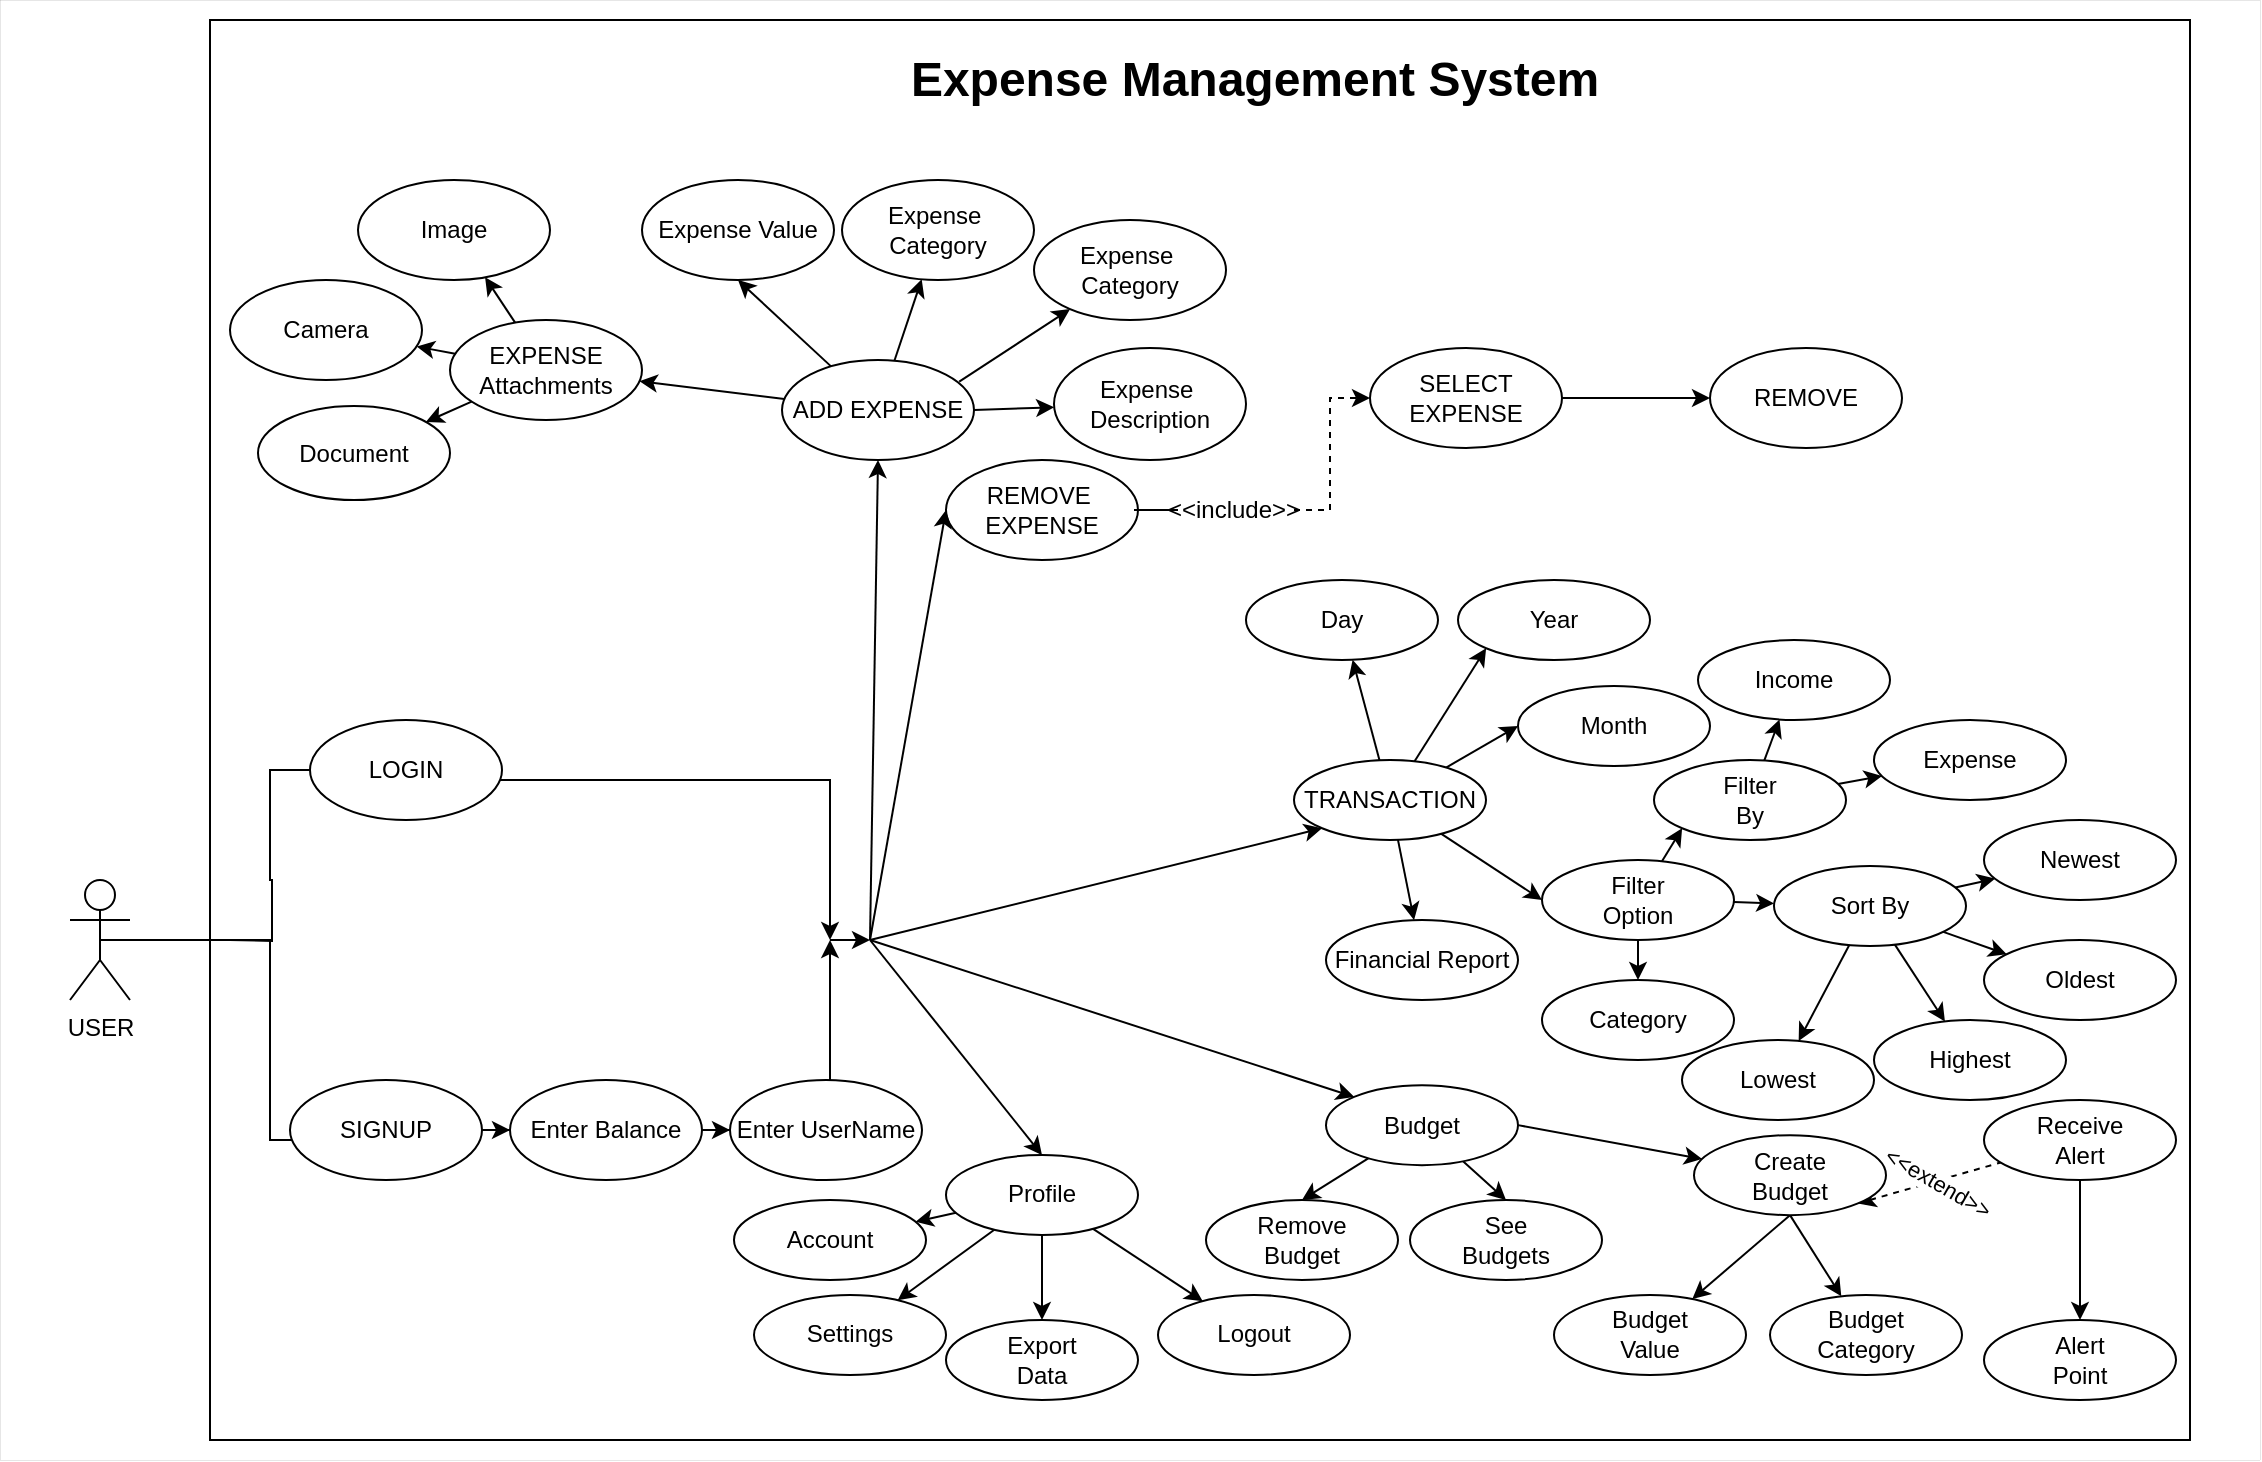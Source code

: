 <mxfile version="20.6.0" type="github">
  <diagram id="kMfJ55h3UKYqr6iciaz8" name="Page-1">
    <mxGraphModel dx="2249" dy="1855" grid="1" gridSize="10" guides="1" tooltips="1" connect="1" arrows="1" fold="1" page="1" pageScale="1" pageWidth="827" pageHeight="1169" math="0" shadow="0">
      <root>
        <mxCell id="0" />
        <mxCell id="1" parent="0" />
        <mxCell id="63GdLwM-r-2odrJ0A331-119" value="" style="rounded=0;whiteSpace=wrap;html=1;fillColor=none;" vertex="1" parent="1">
          <mxGeometry x="-60" y="-160" width="990" height="710" as="geometry" />
        </mxCell>
        <mxCell id="63GdLwM-r-2odrJ0A331-123" value="" style="rounded=0;whiteSpace=wrap;html=1;fillColor=none;strokeWidth=0;" vertex="1" parent="1">
          <mxGeometry x="-165" y="-170" width="1130" height="730" as="geometry" />
        </mxCell>
        <mxCell id="63GdLwM-r-2odrJ0A331-6" style="edgeStyle=orthogonalEdgeStyle;rounded=0;orthogonalLoop=1;jettySize=auto;html=1;entryX=0;entryY=0.5;entryDx=0;entryDy=0;endArrow=none;endFill=0;" edge="1" parent="1" target="63GdLwM-r-2odrJ0A331-4">
          <mxGeometry relative="1" as="geometry">
            <mxPoint x="-50" y="300" as="sourcePoint" />
          </mxGeometry>
        </mxCell>
        <mxCell id="6Lm_i7tMnPeAvsVVQIEV-1" value="USER" style="shape=umlActor;verticalLabelPosition=bottom;verticalAlign=top;html=1;outlineConnect=0;" parent="1" vertex="1">
          <mxGeometry x="-130" y="270" width="30" height="60" as="geometry" />
        </mxCell>
        <mxCell id="6Lm_i7tMnPeAvsVVQIEV-2" value="REMOVE" style="ellipse;whiteSpace=wrap;html=1;" parent="1" vertex="1">
          <mxGeometry x="690" y="4" width="96" height="50" as="geometry" />
        </mxCell>
        <mxCell id="6Lm_i7tMnPeAvsVVQIEV-25" style="orthogonalLoop=1;jettySize=auto;html=1;entryX=0.5;entryY=1;entryDx=0;entryDy=0;rounded=0;" parent="1" source="6Lm_i7tMnPeAvsVVQIEV-5" edge="1" target="6Lm_i7tMnPeAvsVVQIEV-10">
          <mxGeometry relative="1" as="geometry">
            <mxPoint x="406" y="260" as="targetPoint" />
          </mxGeometry>
        </mxCell>
        <mxCell id="63GdLwM-r-2odrJ0A331-39" style="edgeStyle=none;rounded=0;orthogonalLoop=1;jettySize=auto;html=1;startArrow=none;startFill=0;endArrow=classic;endFill=1;" edge="1" parent="1" source="6Lm_i7tMnPeAvsVVQIEV-5" target="63GdLwM-r-2odrJ0A331-38">
          <mxGeometry relative="1" as="geometry" />
        </mxCell>
        <mxCell id="6Lm_i7tMnPeAvsVVQIEV-5" value="ADD EXPENSE" style="ellipse;whiteSpace=wrap;html=1;" parent="1" vertex="1">
          <mxGeometry x="226" y="10" width="96" height="50" as="geometry" />
        </mxCell>
        <mxCell id="6Lm_i7tMnPeAvsVVQIEV-26" style="edgeStyle=orthogonalEdgeStyle;rounded=0;orthogonalLoop=1;jettySize=auto;html=1;entryX=0;entryY=0.5;entryDx=0;entryDy=0;startArrow=none;dashed=1;" parent="1" source="63GdLwM-r-2odrJ0A331-124" edge="1" target="6Lm_i7tMnPeAvsVVQIEV-8">
          <mxGeometry relative="1" as="geometry">
            <mxPoint x="424" y="240" as="targetPoint" />
            <Array as="points">
              <mxPoint x="500" y="85" />
              <mxPoint x="500" y="29" />
            </Array>
          </mxGeometry>
        </mxCell>
        <mxCell id="6Lm_i7tMnPeAvsVVQIEV-6" value="REMOVE&amp;nbsp;&lt;br&gt;EXPENSE" style="ellipse;whiteSpace=wrap;html=1;" parent="1" vertex="1">
          <mxGeometry x="308" y="60" width="96" height="50" as="geometry" />
        </mxCell>
        <mxCell id="6Lm_i7tMnPeAvsVVQIEV-32" style="edgeStyle=orthogonalEdgeStyle;rounded=0;orthogonalLoop=1;jettySize=auto;html=1;entryX=0;entryY=0.5;entryDx=0;entryDy=0;" parent="1" source="6Lm_i7tMnPeAvsVVQIEV-8" target="6Lm_i7tMnPeAvsVVQIEV-2" edge="1">
          <mxGeometry relative="1" as="geometry" />
        </mxCell>
        <mxCell id="6Lm_i7tMnPeAvsVVQIEV-8" value="SELECT&lt;br&gt;EXPENSE" style="ellipse;whiteSpace=wrap;html=1;" parent="1" vertex="1">
          <mxGeometry x="520" y="4" width="96" height="50" as="geometry" />
        </mxCell>
        <mxCell id="63GdLwM-r-2odrJ0A331-32" value="" style="rounded=0;orthogonalLoop=1;jettySize=auto;html=1;endArrow=none;endFill=0;startArrow=classic;startFill=1;" edge="1" parent="1" source="6Lm_i7tMnPeAvsVVQIEV-9" target="6Lm_i7tMnPeAvsVVQIEV-5">
          <mxGeometry relative="1" as="geometry" />
        </mxCell>
        <mxCell id="6Lm_i7tMnPeAvsVVQIEV-9" value="Expense&amp;nbsp;&lt;br&gt;Category" style="ellipse;whiteSpace=wrap;html=1;" parent="1" vertex="1">
          <mxGeometry x="256" y="-80" width="96" height="50" as="geometry" />
        </mxCell>
        <mxCell id="6Lm_i7tMnPeAvsVVQIEV-10" value="Expense Value" style="ellipse;whiteSpace=wrap;html=1;" parent="1" vertex="1">
          <mxGeometry x="156" y="-80" width="96" height="50" as="geometry" />
        </mxCell>
        <mxCell id="63GdLwM-r-2odrJ0A331-14" style="edgeStyle=orthogonalEdgeStyle;rounded=0;orthogonalLoop=1;jettySize=auto;html=1;endArrow=classic;endFill=1;" edge="1" parent="1">
          <mxGeometry relative="1" as="geometry">
            <mxPoint x="84" y="220" as="sourcePoint" />
            <mxPoint x="250" y="300" as="targetPoint" />
            <Array as="points">
              <mxPoint x="250" y="220" />
            </Array>
          </mxGeometry>
        </mxCell>
        <mxCell id="63GdLwM-r-2odrJ0A331-4" value="LOGIN" style="ellipse;whiteSpace=wrap;html=1;" vertex="1" parent="1">
          <mxGeometry x="-10" y="190" width="96" height="50" as="geometry" />
        </mxCell>
        <mxCell id="63GdLwM-r-2odrJ0A331-12" style="edgeStyle=orthogonalEdgeStyle;rounded=0;orthogonalLoop=1;jettySize=auto;html=1;endArrow=none;endFill=0;entryX=0.5;entryY=0.5;entryDx=0;entryDy=0;entryPerimeter=0;" edge="1" parent="1" source="63GdLwM-r-2odrJ0A331-5" target="6Lm_i7tMnPeAvsVVQIEV-1">
          <mxGeometry relative="1" as="geometry">
            <mxPoint y="300" as="targetPoint" />
            <Array as="points">
              <mxPoint x="-30" y="400" />
              <mxPoint x="-30" y="300" />
            </Array>
          </mxGeometry>
        </mxCell>
        <mxCell id="63GdLwM-r-2odrJ0A331-21" style="edgeStyle=orthogonalEdgeStyle;rounded=0;orthogonalLoop=1;jettySize=auto;html=1;endArrow=classic;endFill=1;" edge="1" parent="1" source="63GdLwM-r-2odrJ0A331-5" target="63GdLwM-r-2odrJ0A331-20">
          <mxGeometry relative="1" as="geometry" />
        </mxCell>
        <mxCell id="63GdLwM-r-2odrJ0A331-5" value="SIGNUP" style="ellipse;whiteSpace=wrap;html=1;" vertex="1" parent="1">
          <mxGeometry x="-20" y="370" width="96" height="50" as="geometry" />
        </mxCell>
        <mxCell id="63GdLwM-r-2odrJ0A331-16" value="" style="endArrow=classic;html=1;rounded=0;entryX=0.5;entryY=1;entryDx=0;entryDy=0;endFill=1;" edge="1" parent="1" target="6Lm_i7tMnPeAvsVVQIEV-5">
          <mxGeometry width="50" height="50" relative="1" as="geometry">
            <mxPoint x="270" y="300" as="sourcePoint" />
            <mxPoint x="450" y="380" as="targetPoint" />
          </mxGeometry>
        </mxCell>
        <mxCell id="63GdLwM-r-2odrJ0A331-25" style="edgeStyle=orthogonalEdgeStyle;rounded=0;orthogonalLoop=1;jettySize=auto;html=1;endArrow=classic;endFill=1;" edge="1" parent="1" source="63GdLwM-r-2odrJ0A331-20" target="63GdLwM-r-2odrJ0A331-24">
          <mxGeometry relative="1" as="geometry" />
        </mxCell>
        <mxCell id="63GdLwM-r-2odrJ0A331-20" value="Enter Balance" style="ellipse;whiteSpace=wrap;html=1;" vertex="1" parent="1">
          <mxGeometry x="90" y="370" width="96" height="50" as="geometry" />
        </mxCell>
        <mxCell id="63GdLwM-r-2odrJ0A331-30" style="edgeStyle=orthogonalEdgeStyle;rounded=0;orthogonalLoop=1;jettySize=auto;html=1;endArrow=classic;endFill=1;" edge="1" parent="1" source="63GdLwM-r-2odrJ0A331-24">
          <mxGeometry relative="1" as="geometry">
            <mxPoint x="250" y="300" as="targetPoint" />
            <Array as="points">
              <mxPoint x="248" y="370" />
              <mxPoint x="248" y="370" />
            </Array>
          </mxGeometry>
        </mxCell>
        <mxCell id="63GdLwM-r-2odrJ0A331-24" value="Enter UserName" style="ellipse;whiteSpace=wrap;html=1;" vertex="1" parent="1">
          <mxGeometry x="200" y="370" width="96" height="50" as="geometry" />
        </mxCell>
        <mxCell id="63GdLwM-r-2odrJ0A331-35" style="edgeStyle=none;rounded=0;orthogonalLoop=1;jettySize=auto;html=1;entryX=0.923;entryY=0.217;entryDx=0;entryDy=0;entryPerimeter=0;startArrow=classic;startFill=1;endArrow=none;endFill=0;" edge="1" parent="1" source="63GdLwM-r-2odrJ0A331-33" target="6Lm_i7tMnPeAvsVVQIEV-5">
          <mxGeometry relative="1" as="geometry" />
        </mxCell>
        <mxCell id="63GdLwM-r-2odrJ0A331-33" value="Expense&amp;nbsp;&lt;br&gt;Category" style="ellipse;whiteSpace=wrap;html=1;" vertex="1" parent="1">
          <mxGeometry x="352" y="-60" width="96" height="50" as="geometry" />
        </mxCell>
        <mxCell id="63GdLwM-r-2odrJ0A331-37" style="edgeStyle=none;rounded=0;orthogonalLoop=1;jettySize=auto;html=1;entryX=1;entryY=0.5;entryDx=0;entryDy=0;startArrow=classic;startFill=1;endArrow=none;endFill=0;" edge="1" parent="1" source="63GdLwM-r-2odrJ0A331-36" target="6Lm_i7tMnPeAvsVVQIEV-5">
          <mxGeometry relative="1" as="geometry" />
        </mxCell>
        <mxCell id="63GdLwM-r-2odrJ0A331-36" value="Expense&amp;nbsp;&lt;br&gt;Description" style="ellipse;whiteSpace=wrap;html=1;" vertex="1" parent="1">
          <mxGeometry x="362" y="4" width="96" height="56" as="geometry" />
        </mxCell>
        <mxCell id="63GdLwM-r-2odrJ0A331-42" style="edgeStyle=none;rounded=0;orthogonalLoop=1;jettySize=auto;html=1;startArrow=none;startFill=0;endArrow=classic;endFill=1;" edge="1" parent="1" source="63GdLwM-r-2odrJ0A331-38" target="63GdLwM-r-2odrJ0A331-41">
          <mxGeometry relative="1" as="geometry" />
        </mxCell>
        <mxCell id="63GdLwM-r-2odrJ0A331-44" style="edgeStyle=none;rounded=0;orthogonalLoop=1;jettySize=auto;html=1;startArrow=none;startFill=0;endArrow=classic;endFill=1;" edge="1" parent="1" source="63GdLwM-r-2odrJ0A331-38" target="63GdLwM-r-2odrJ0A331-43">
          <mxGeometry relative="1" as="geometry" />
        </mxCell>
        <mxCell id="63GdLwM-r-2odrJ0A331-46" style="edgeStyle=none;rounded=0;orthogonalLoop=1;jettySize=auto;html=1;startArrow=none;startFill=0;endArrow=classic;endFill=1;" edge="1" parent="1" source="63GdLwM-r-2odrJ0A331-38" target="63GdLwM-r-2odrJ0A331-45">
          <mxGeometry relative="1" as="geometry" />
        </mxCell>
        <mxCell id="63GdLwM-r-2odrJ0A331-38" value="EXPENSE&lt;br&gt;Attachments" style="ellipse;whiteSpace=wrap;html=1;" vertex="1" parent="1">
          <mxGeometry x="60" y="-10" width="96" height="50" as="geometry" />
        </mxCell>
        <mxCell id="63GdLwM-r-2odrJ0A331-40" value="" style="endArrow=classic;html=1;rounded=0;entryX=0;entryY=0.5;entryDx=0;entryDy=0;startArrow=none;startFill=0;endFill=1;" edge="1" parent="1" target="6Lm_i7tMnPeAvsVVQIEV-6">
          <mxGeometry width="50" height="50" relative="1" as="geometry">
            <mxPoint x="270" y="300" as="sourcePoint" />
            <mxPoint x="520" y="160" as="targetPoint" />
          </mxGeometry>
        </mxCell>
        <mxCell id="63GdLwM-r-2odrJ0A331-41" value="Camera" style="ellipse;whiteSpace=wrap;html=1;" vertex="1" parent="1">
          <mxGeometry x="-50" y="-30" width="96" height="50" as="geometry" />
        </mxCell>
        <mxCell id="63GdLwM-r-2odrJ0A331-43" value="Image" style="ellipse;whiteSpace=wrap;html=1;" vertex="1" parent="1">
          <mxGeometry x="14" y="-80" width="96" height="50" as="geometry" />
        </mxCell>
        <mxCell id="63GdLwM-r-2odrJ0A331-45" value="Document" style="ellipse;whiteSpace=wrap;html=1;" vertex="1" parent="1">
          <mxGeometry x="-36" y="33" width="96" height="47" as="geometry" />
        </mxCell>
        <mxCell id="63GdLwM-r-2odrJ0A331-48" value="" style="endArrow=classic;html=1;rounded=0;" edge="1" parent="1">
          <mxGeometry width="50" height="50" relative="1" as="geometry">
            <mxPoint x="250" y="300" as="sourcePoint" />
            <mxPoint x="270" y="300" as="targetPoint" />
          </mxGeometry>
        </mxCell>
        <mxCell id="63GdLwM-r-2odrJ0A331-51" style="edgeStyle=none;rounded=0;orthogonalLoop=1;jettySize=auto;html=1;startArrow=none;startFill=0;endArrow=classic;endFill=1;" edge="1" parent="1" source="63GdLwM-r-2odrJ0A331-49" target="63GdLwM-r-2odrJ0A331-50">
          <mxGeometry relative="1" as="geometry" />
        </mxCell>
        <mxCell id="63GdLwM-r-2odrJ0A331-56" style="edgeStyle=none;rounded=0;orthogonalLoop=1;jettySize=auto;html=1;entryX=0;entryY=1;entryDx=0;entryDy=0;startArrow=none;startFill=0;endArrow=classic;endFill=1;" edge="1" parent="1" source="63GdLwM-r-2odrJ0A331-49" target="63GdLwM-r-2odrJ0A331-55">
          <mxGeometry relative="1" as="geometry" />
        </mxCell>
        <mxCell id="63GdLwM-r-2odrJ0A331-62" style="edgeStyle=none;rounded=0;orthogonalLoop=1;jettySize=auto;html=1;entryX=0;entryY=0.5;entryDx=0;entryDy=0;startArrow=none;startFill=0;endArrow=classic;endFill=1;" edge="1" parent="1" source="63GdLwM-r-2odrJ0A331-49" target="63GdLwM-r-2odrJ0A331-59">
          <mxGeometry relative="1" as="geometry" />
        </mxCell>
        <mxCell id="63GdLwM-r-2odrJ0A331-64" style="edgeStyle=none;rounded=0;orthogonalLoop=1;jettySize=auto;html=1;entryX=0;entryY=0.5;entryDx=0;entryDy=0;startArrow=none;startFill=0;endArrow=classic;endFill=1;" edge="1" parent="1" source="63GdLwM-r-2odrJ0A331-49" target="63GdLwM-r-2odrJ0A331-63">
          <mxGeometry relative="1" as="geometry" />
        </mxCell>
        <mxCell id="63GdLwM-r-2odrJ0A331-85" style="edgeStyle=none;rounded=0;orthogonalLoop=1;jettySize=auto;html=1;startArrow=none;startFill=0;endArrow=classic;endFill=1;" edge="1" parent="1" source="63GdLwM-r-2odrJ0A331-49" target="63GdLwM-r-2odrJ0A331-84">
          <mxGeometry relative="1" as="geometry" />
        </mxCell>
        <mxCell id="63GdLwM-r-2odrJ0A331-49" value="TRANSACTION" style="ellipse;whiteSpace=wrap;html=1;" vertex="1" parent="1">
          <mxGeometry x="482" y="210" width="96" height="40" as="geometry" />
        </mxCell>
        <mxCell id="63GdLwM-r-2odrJ0A331-50" value="Day" style="ellipse;whiteSpace=wrap;html=1;" vertex="1" parent="1">
          <mxGeometry x="458" y="120" width="96" height="40" as="geometry" />
        </mxCell>
        <mxCell id="63GdLwM-r-2odrJ0A331-55" value="Year" style="ellipse;whiteSpace=wrap;html=1;" vertex="1" parent="1">
          <mxGeometry x="564" y="120" width="96" height="40" as="geometry" />
        </mxCell>
        <mxCell id="63GdLwM-r-2odrJ0A331-59" value="Month" style="ellipse;whiteSpace=wrap;html=1;" vertex="1" parent="1">
          <mxGeometry x="594" y="173" width="96" height="40" as="geometry" />
        </mxCell>
        <mxCell id="63GdLwM-r-2odrJ0A331-67" style="edgeStyle=none;rounded=0;orthogonalLoop=1;jettySize=auto;html=1;entryX=0;entryY=1;entryDx=0;entryDy=0;startArrow=none;startFill=0;endArrow=classic;endFill=1;" edge="1" parent="1" source="63GdLwM-r-2odrJ0A331-63" target="63GdLwM-r-2odrJ0A331-65">
          <mxGeometry relative="1" as="geometry" />
        </mxCell>
        <mxCell id="63GdLwM-r-2odrJ0A331-73" style="edgeStyle=none;rounded=0;orthogonalLoop=1;jettySize=auto;html=1;startArrow=none;startFill=0;endArrow=classic;endFill=1;" edge="1" parent="1" source="63GdLwM-r-2odrJ0A331-63" target="63GdLwM-r-2odrJ0A331-72">
          <mxGeometry relative="1" as="geometry" />
        </mxCell>
        <mxCell id="63GdLwM-r-2odrJ0A331-83" style="edgeStyle=none;rounded=0;orthogonalLoop=1;jettySize=auto;html=1;startArrow=none;startFill=0;endArrow=classic;endFill=1;" edge="1" parent="1" source="63GdLwM-r-2odrJ0A331-63" target="63GdLwM-r-2odrJ0A331-82">
          <mxGeometry relative="1" as="geometry" />
        </mxCell>
        <mxCell id="63GdLwM-r-2odrJ0A331-63" value="Filter&lt;br&gt;Option" style="ellipse;whiteSpace=wrap;html=1;" vertex="1" parent="1">
          <mxGeometry x="606" y="260" width="96" height="40" as="geometry" />
        </mxCell>
        <mxCell id="63GdLwM-r-2odrJ0A331-69" style="edgeStyle=none;rounded=0;orthogonalLoop=1;jettySize=auto;html=1;startArrow=none;startFill=0;endArrow=classic;endFill=1;" edge="1" parent="1" source="63GdLwM-r-2odrJ0A331-65" target="63GdLwM-r-2odrJ0A331-68">
          <mxGeometry relative="1" as="geometry" />
        </mxCell>
        <mxCell id="63GdLwM-r-2odrJ0A331-71" style="edgeStyle=none;rounded=0;orthogonalLoop=1;jettySize=auto;html=1;startArrow=none;startFill=0;endArrow=classic;endFill=1;" edge="1" parent="1" source="63GdLwM-r-2odrJ0A331-65" target="63GdLwM-r-2odrJ0A331-70">
          <mxGeometry relative="1" as="geometry" />
        </mxCell>
        <mxCell id="63GdLwM-r-2odrJ0A331-65" value="Filter&lt;br&gt;By" style="ellipse;whiteSpace=wrap;html=1;" vertex="1" parent="1">
          <mxGeometry x="662" y="210" width="96" height="40" as="geometry" />
        </mxCell>
        <mxCell id="63GdLwM-r-2odrJ0A331-66" value="" style="endArrow=classic;html=1;rounded=0;entryX=0;entryY=1;entryDx=0;entryDy=0;" edge="1" parent="1" target="63GdLwM-r-2odrJ0A331-49">
          <mxGeometry width="50" height="50" relative="1" as="geometry">
            <mxPoint x="270" y="300" as="sourcePoint" />
            <mxPoint x="370" y="150" as="targetPoint" />
          </mxGeometry>
        </mxCell>
        <mxCell id="63GdLwM-r-2odrJ0A331-68" value="Income" style="ellipse;whiteSpace=wrap;html=1;" vertex="1" parent="1">
          <mxGeometry x="684" y="150" width="96" height="40" as="geometry" />
        </mxCell>
        <mxCell id="63GdLwM-r-2odrJ0A331-70" value="Expense" style="ellipse;whiteSpace=wrap;html=1;" vertex="1" parent="1">
          <mxGeometry x="772" y="190" width="96" height="40" as="geometry" />
        </mxCell>
        <mxCell id="63GdLwM-r-2odrJ0A331-75" style="edgeStyle=none;rounded=0;orthogonalLoop=1;jettySize=auto;html=1;startArrow=none;startFill=0;endArrow=classic;endFill=1;" edge="1" parent="1" source="63GdLwM-r-2odrJ0A331-72" target="63GdLwM-r-2odrJ0A331-74">
          <mxGeometry relative="1" as="geometry" />
        </mxCell>
        <mxCell id="63GdLwM-r-2odrJ0A331-77" style="edgeStyle=none;rounded=0;orthogonalLoop=1;jettySize=auto;html=1;startArrow=none;startFill=0;endArrow=classic;endFill=1;" edge="1" parent="1" source="63GdLwM-r-2odrJ0A331-72" target="63GdLwM-r-2odrJ0A331-76">
          <mxGeometry relative="1" as="geometry" />
        </mxCell>
        <mxCell id="63GdLwM-r-2odrJ0A331-79" style="edgeStyle=none;rounded=0;orthogonalLoop=1;jettySize=auto;html=1;startArrow=none;startFill=0;endArrow=classic;endFill=1;" edge="1" parent="1" source="63GdLwM-r-2odrJ0A331-72" target="63GdLwM-r-2odrJ0A331-78">
          <mxGeometry relative="1" as="geometry" />
        </mxCell>
        <mxCell id="63GdLwM-r-2odrJ0A331-81" style="edgeStyle=none;rounded=0;orthogonalLoop=1;jettySize=auto;html=1;startArrow=none;startFill=0;endArrow=classic;endFill=1;" edge="1" parent="1" source="63GdLwM-r-2odrJ0A331-72" target="63GdLwM-r-2odrJ0A331-80">
          <mxGeometry relative="1" as="geometry" />
        </mxCell>
        <mxCell id="63GdLwM-r-2odrJ0A331-72" value="Sort By" style="ellipse;whiteSpace=wrap;html=1;" vertex="1" parent="1">
          <mxGeometry x="722" y="263" width="96" height="40" as="geometry" />
        </mxCell>
        <mxCell id="63GdLwM-r-2odrJ0A331-74" value="Newest" style="ellipse;whiteSpace=wrap;html=1;" vertex="1" parent="1">
          <mxGeometry x="827" y="240" width="96" height="40" as="geometry" />
        </mxCell>
        <mxCell id="63GdLwM-r-2odrJ0A331-76" value="Oldest" style="ellipse;whiteSpace=wrap;html=1;" vertex="1" parent="1">
          <mxGeometry x="827" y="300" width="96" height="40" as="geometry" />
        </mxCell>
        <mxCell id="63GdLwM-r-2odrJ0A331-78" value="Highest" style="ellipse;whiteSpace=wrap;html=1;" vertex="1" parent="1">
          <mxGeometry x="772" y="340" width="96" height="40" as="geometry" />
        </mxCell>
        <mxCell id="63GdLwM-r-2odrJ0A331-80" value="Lowest" style="ellipse;whiteSpace=wrap;html=1;" vertex="1" parent="1">
          <mxGeometry x="676" y="350" width="96" height="40" as="geometry" />
        </mxCell>
        <mxCell id="63GdLwM-r-2odrJ0A331-82" value="Category" style="ellipse;whiteSpace=wrap;html=1;" vertex="1" parent="1">
          <mxGeometry x="606" y="320" width="96" height="40" as="geometry" />
        </mxCell>
        <mxCell id="63GdLwM-r-2odrJ0A331-84" value="Financial Report" style="ellipse;whiteSpace=wrap;html=1;" vertex="1" parent="1">
          <mxGeometry x="498" y="290" width="96" height="40" as="geometry" />
        </mxCell>
        <mxCell id="63GdLwM-r-2odrJ0A331-91" style="edgeStyle=none;rounded=0;orthogonalLoop=1;jettySize=auto;html=1;startArrow=none;startFill=0;endArrow=classic;endFill=1;exitX=1;exitY=0.5;exitDx=0;exitDy=0;" edge="1" parent="1" source="63GdLwM-r-2odrJ0A331-88" target="63GdLwM-r-2odrJ0A331-90">
          <mxGeometry relative="1" as="geometry">
            <mxPoint x="638.538" y="407.469" as="sourcePoint" />
          </mxGeometry>
        </mxCell>
        <mxCell id="63GdLwM-r-2odrJ0A331-105" style="edgeStyle=none;rounded=0;orthogonalLoop=1;jettySize=auto;html=1;entryX=0.5;entryY=0;entryDx=0;entryDy=0;startArrow=none;startFill=0;endArrow=classic;endFill=1;" edge="1" parent="1" source="63GdLwM-r-2odrJ0A331-88" target="63GdLwM-r-2odrJ0A331-103">
          <mxGeometry relative="1" as="geometry" />
        </mxCell>
        <mxCell id="63GdLwM-r-2odrJ0A331-108" style="edgeStyle=none;rounded=0;orthogonalLoop=1;jettySize=auto;html=1;entryX=0.5;entryY=0;entryDx=0;entryDy=0;startArrow=none;startFill=0;endArrow=classic;endFill=1;" edge="1" parent="1" source="63GdLwM-r-2odrJ0A331-88" target="63GdLwM-r-2odrJ0A331-92">
          <mxGeometry relative="1" as="geometry" />
        </mxCell>
        <mxCell id="63GdLwM-r-2odrJ0A331-88" value="Budget" style="ellipse;whiteSpace=wrap;html=1;" vertex="1" parent="1">
          <mxGeometry x="498" y="372.57" width="96" height="40" as="geometry" />
        </mxCell>
        <mxCell id="63GdLwM-r-2odrJ0A331-89" value="" style="endArrow=classic;html=1;rounded=0;entryX=0;entryY=0;entryDx=0;entryDy=0;" edge="1" parent="1" target="63GdLwM-r-2odrJ0A331-88">
          <mxGeometry width="50" height="50" relative="1" as="geometry">
            <mxPoint x="270" y="300" as="sourcePoint" />
            <mxPoint x="420" y="350" as="targetPoint" />
          </mxGeometry>
        </mxCell>
        <mxCell id="63GdLwM-r-2odrJ0A331-95" style="edgeStyle=none;rounded=0;orthogonalLoop=1;jettySize=auto;html=1;startArrow=none;startFill=0;endArrow=classic;endFill=1;exitX=0.5;exitY=1;exitDx=0;exitDy=0;" edge="1" parent="1" source="63GdLwM-r-2odrJ0A331-90" target="63GdLwM-r-2odrJ0A331-94">
          <mxGeometry relative="1" as="geometry">
            <mxPoint x="711.538" y="445.952" as="sourcePoint" />
          </mxGeometry>
        </mxCell>
        <mxCell id="63GdLwM-r-2odrJ0A331-97" style="edgeStyle=none;rounded=0;orthogonalLoop=1;jettySize=auto;html=1;startArrow=none;startFill=0;endArrow=classic;endFill=1;exitX=0.5;exitY=1;exitDx=0;exitDy=0;" edge="1" parent="1" source="63GdLwM-r-2odrJ0A331-90" target="63GdLwM-r-2odrJ0A331-96">
          <mxGeometry relative="1" as="geometry">
            <mxPoint x="740.531" y="447.003" as="sourcePoint" />
          </mxGeometry>
        </mxCell>
        <mxCell id="63GdLwM-r-2odrJ0A331-100" style="edgeStyle=none;rounded=0;orthogonalLoop=1;jettySize=auto;html=1;startArrow=classic;startFill=1;endArrow=none;endFill=0;exitX=1;exitY=1;exitDx=0;exitDy=0;dashed=1;" edge="1" parent="1" source="63GdLwM-r-2odrJ0A331-90" target="63GdLwM-r-2odrJ0A331-99">
          <mxGeometry relative="1" as="geometry">
            <mxPoint x="769.104" y="439.089" as="sourcePoint" />
          </mxGeometry>
        </mxCell>
        <mxCell id="63GdLwM-r-2odrJ0A331-128" value="&amp;lt;&amp;lt;extend&amp;gt;&amp;gt;" style="edgeLabel;html=1;align=center;verticalAlign=middle;resizable=0;points=[];rotation=30;" vertex="1" connectable="0" parent="63GdLwM-r-2odrJ0A331-100">
          <mxGeometry x="0.399" y="-2" relative="1" as="geometry">
            <mxPoint x="-11" y="1" as="offset" />
          </mxGeometry>
        </mxCell>
        <mxCell id="63GdLwM-r-2odrJ0A331-90" value="Create&lt;br&gt;Budget" style="ellipse;whiteSpace=wrap;html=1;" vertex="1" parent="1">
          <mxGeometry x="682" y="397.57" width="96" height="40" as="geometry" />
        </mxCell>
        <mxCell id="63GdLwM-r-2odrJ0A331-92" value="Remove&lt;br&gt;Budget" style="ellipse;whiteSpace=wrap;html=1;" vertex="1" parent="1">
          <mxGeometry x="438" y="430" width="96" height="40" as="geometry" />
        </mxCell>
        <mxCell id="63GdLwM-r-2odrJ0A331-94" value="Budget&lt;br&gt;Value" style="ellipse;whiteSpace=wrap;html=1;" vertex="1" parent="1">
          <mxGeometry x="612" y="477.49" width="96" height="40" as="geometry" />
        </mxCell>
        <mxCell id="63GdLwM-r-2odrJ0A331-96" value="Budget&lt;br&gt;Category" style="ellipse;whiteSpace=wrap;html=1;" vertex="1" parent="1">
          <mxGeometry x="720" y="477.49" width="96" height="40" as="geometry" />
        </mxCell>
        <mxCell id="63GdLwM-r-2odrJ0A331-102" style="edgeStyle=none;rounded=0;orthogonalLoop=1;jettySize=auto;html=1;startArrow=none;startFill=0;endArrow=classic;endFill=1;" edge="1" parent="1" source="63GdLwM-r-2odrJ0A331-99" target="63GdLwM-r-2odrJ0A331-101">
          <mxGeometry relative="1" as="geometry" />
        </mxCell>
        <mxCell id="63GdLwM-r-2odrJ0A331-99" value="Receive&lt;br&gt;Alert" style="ellipse;whiteSpace=wrap;html=1;" vertex="1" parent="1">
          <mxGeometry x="827" y="380" width="96" height="40" as="geometry" />
        </mxCell>
        <mxCell id="63GdLwM-r-2odrJ0A331-101" value="Alert&lt;br&gt;Point" style="ellipse;whiteSpace=wrap;html=1;" vertex="1" parent="1">
          <mxGeometry x="827" y="490" width="96" height="40" as="geometry" />
        </mxCell>
        <mxCell id="63GdLwM-r-2odrJ0A331-103" value="See&lt;br&gt;Budgets" style="ellipse;whiteSpace=wrap;html=1;" vertex="1" parent="1">
          <mxGeometry x="540" y="430" width="96" height="40" as="geometry" />
        </mxCell>
        <mxCell id="63GdLwM-r-2odrJ0A331-112" style="edgeStyle=none;rounded=0;orthogonalLoop=1;jettySize=auto;html=1;startArrow=none;startFill=0;endArrow=classic;endFill=1;" edge="1" parent="1" source="63GdLwM-r-2odrJ0A331-109" target="63GdLwM-r-2odrJ0A331-111">
          <mxGeometry relative="1" as="geometry" />
        </mxCell>
        <mxCell id="63GdLwM-r-2odrJ0A331-114" style="edgeStyle=none;rounded=0;orthogonalLoop=1;jettySize=auto;html=1;startArrow=none;startFill=0;endArrow=classic;endFill=1;" edge="1" parent="1" source="63GdLwM-r-2odrJ0A331-109" target="63GdLwM-r-2odrJ0A331-113">
          <mxGeometry relative="1" as="geometry" />
        </mxCell>
        <mxCell id="63GdLwM-r-2odrJ0A331-116" style="edgeStyle=none;rounded=0;orthogonalLoop=1;jettySize=auto;html=1;startArrow=none;startFill=0;endArrow=classic;endFill=1;" edge="1" parent="1" source="63GdLwM-r-2odrJ0A331-109" target="63GdLwM-r-2odrJ0A331-115">
          <mxGeometry relative="1" as="geometry" />
        </mxCell>
        <mxCell id="63GdLwM-r-2odrJ0A331-118" style="edgeStyle=none;rounded=0;orthogonalLoop=1;jettySize=auto;html=1;startArrow=none;startFill=0;endArrow=classic;endFill=1;" edge="1" parent="1" source="63GdLwM-r-2odrJ0A331-109" target="63GdLwM-r-2odrJ0A331-117">
          <mxGeometry relative="1" as="geometry" />
        </mxCell>
        <mxCell id="63GdLwM-r-2odrJ0A331-109" value="Profile" style="ellipse;whiteSpace=wrap;html=1;" vertex="1" parent="1">
          <mxGeometry x="308" y="407.49" width="96" height="40" as="geometry" />
        </mxCell>
        <mxCell id="63GdLwM-r-2odrJ0A331-110" value="" style="endArrow=classic;html=1;rounded=0;entryX=0.5;entryY=0;entryDx=0;entryDy=0;" edge="1" parent="1" target="63GdLwM-r-2odrJ0A331-109">
          <mxGeometry width="50" height="50" relative="1" as="geometry">
            <mxPoint x="270" y="300" as="sourcePoint" />
            <mxPoint x="430" y="310" as="targetPoint" />
          </mxGeometry>
        </mxCell>
        <mxCell id="63GdLwM-r-2odrJ0A331-111" value="Account" style="ellipse;whiteSpace=wrap;html=1;" vertex="1" parent="1">
          <mxGeometry x="202" y="430" width="96" height="40" as="geometry" />
        </mxCell>
        <mxCell id="63GdLwM-r-2odrJ0A331-113" value="Settings" style="ellipse;whiteSpace=wrap;html=1;" vertex="1" parent="1">
          <mxGeometry x="212" y="477.49" width="96" height="40" as="geometry" />
        </mxCell>
        <mxCell id="63GdLwM-r-2odrJ0A331-115" value="Export&lt;br&gt;Data" style="ellipse;whiteSpace=wrap;html=1;" vertex="1" parent="1">
          <mxGeometry x="308" y="490" width="96" height="40" as="geometry" />
        </mxCell>
        <mxCell id="63GdLwM-r-2odrJ0A331-117" value="Logout" style="ellipse;whiteSpace=wrap;html=1;" vertex="1" parent="1">
          <mxGeometry x="414" y="477.49" width="96" height="40" as="geometry" />
        </mxCell>
        <mxCell id="63GdLwM-r-2odrJ0A331-122" value="Expense Management System" style="text;strokeColor=none;fillColor=none;html=1;fontSize=24;fontStyle=1;verticalAlign=middle;align=center;" vertex="1" parent="1">
          <mxGeometry x="279.5" y="-150" width="365" height="40" as="geometry" />
        </mxCell>
        <mxCell id="63GdLwM-r-2odrJ0A331-124" value="&amp;lt;&amp;lt;include&amp;gt;&amp;gt;" style="text;html=1;strokeColor=none;fillColor=none;align=center;verticalAlign=middle;whiteSpace=wrap;rounded=0;strokeWidth=0;rotation=0;" vertex="1" parent="1">
          <mxGeometry x="422" y="70" width="60" height="30" as="geometry" />
        </mxCell>
        <mxCell id="63GdLwM-r-2odrJ0A331-125" value="" style="edgeStyle=orthogonalEdgeStyle;rounded=0;orthogonalLoop=1;jettySize=auto;html=1;entryX=0;entryY=0.5;entryDx=0;entryDy=0;endArrow=none;dashed=1;" edge="1" parent="1" source="6Lm_i7tMnPeAvsVVQIEV-6" target="63GdLwM-r-2odrJ0A331-124">
          <mxGeometry relative="1" as="geometry">
            <mxPoint x="530" y="29" as="targetPoint" />
            <mxPoint x="404.0" y="85.034" as="sourcePoint" />
          </mxGeometry>
        </mxCell>
      </root>
    </mxGraphModel>
  </diagram>
</mxfile>
